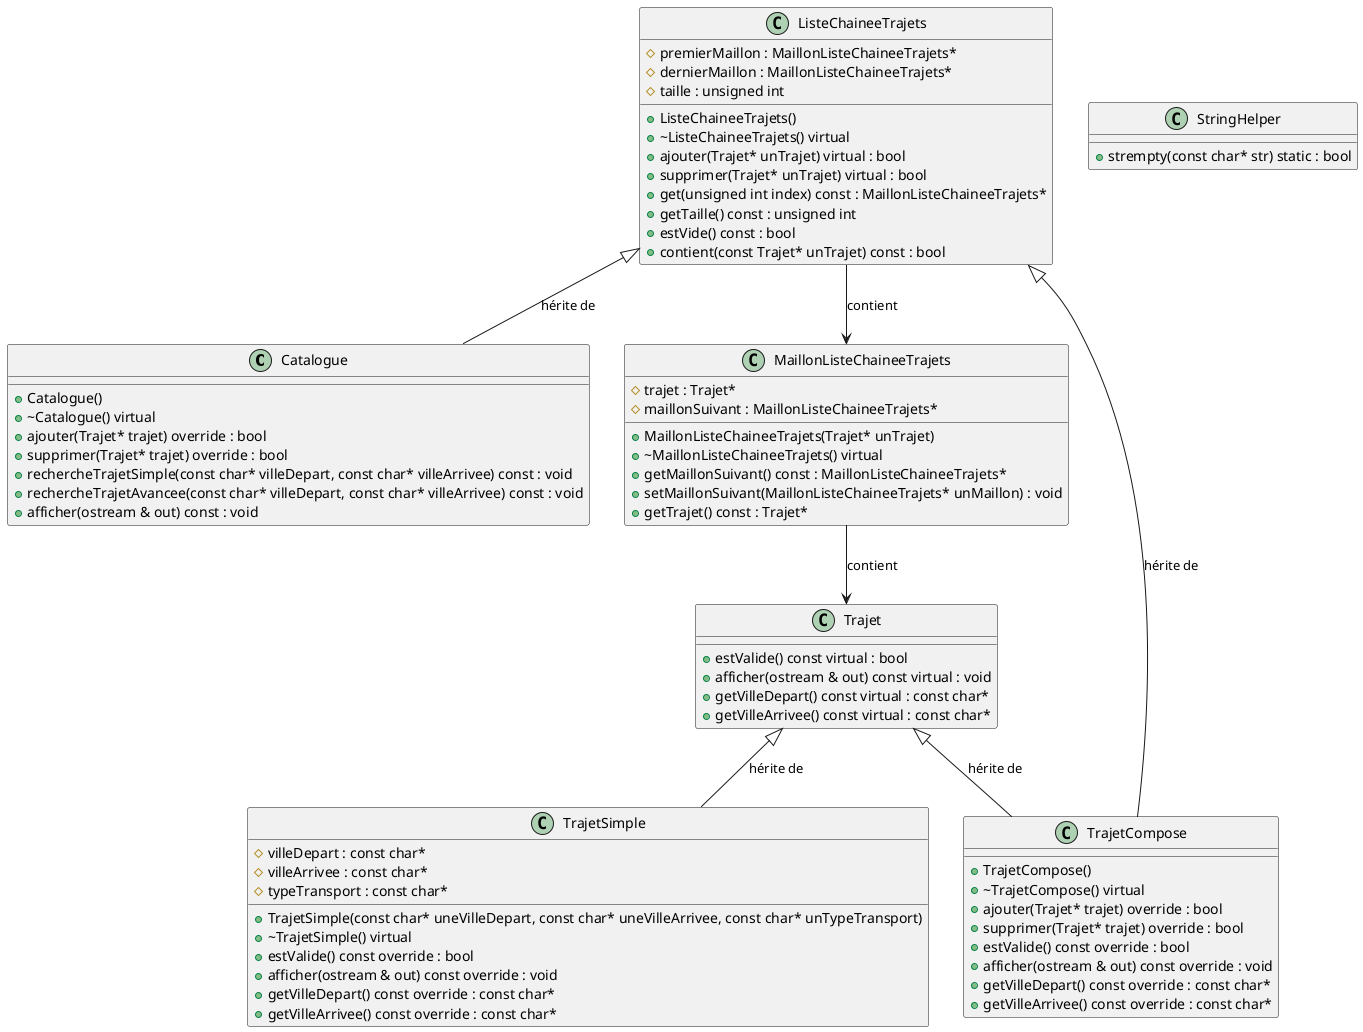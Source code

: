 @startuml

class Catalogue {
  +Catalogue()
  +~Catalogue() virtual
  +ajouter(Trajet* trajet) override : bool
  +supprimer(Trajet* trajet) override : bool
  +rechercheTrajetSimple(const char* villeDepart, const char* villeArrivee) const : void
  +rechercheTrajetAvancee(const char* villeDepart, const char* villeArrivee) const : void
  +afficher(ostream & out) const : void
}

class ListeChaineeTrajets {
  #premierMaillon : MaillonListeChaineeTrajets*
  #dernierMaillon : MaillonListeChaineeTrajets*
  #taille : unsigned int
  +ListeChaineeTrajets()
  +~ListeChaineeTrajets() virtual
  +ajouter(Trajet* unTrajet) virtual : bool
  +supprimer(Trajet* unTrajet) virtual : bool
  +get(unsigned int index) const : MaillonListeChaineeTrajets*
  +getTaille() const : unsigned int
  +estVide() const : bool
  +contient(const Trajet* unTrajet) const : bool
}

class MaillonListeChaineeTrajets {
  #trajet : Trajet*
  #maillonSuivant : MaillonListeChaineeTrajets*
  +MaillonListeChaineeTrajets(Trajet* unTrajet)
  +~MaillonListeChaineeTrajets() virtual
  +getMaillonSuivant() const : MaillonListeChaineeTrajets*
  +setMaillonSuivant(MaillonListeChaineeTrajets* unMaillon) : void
  +getTrajet() const : Trajet*
}

class StringHelper {
  +strempty(const char* str) static : bool
}

class Trajet {
  +estValide() const virtual : bool
  +afficher(ostream & out) const virtual : void
  +getVilleDepart() const virtual : const char*
  +getVilleArrivee() const virtual : const char*
}

class TrajetCompose  {
  +TrajetCompose()
  +~TrajetCompose() virtual
  +ajouter(Trajet* trajet) override : bool
  +supprimer(Trajet* trajet) override : bool
  +estValide() const override : bool
  +afficher(ostream & out) const override : void
  +getVilleDepart() const override : const char*
  +getVilleArrivee() const override : const char*
}

class TrajetSimple {
  #villeDepart : const char*
  #villeArrivee : const char*
  #typeTransport : const char*
  +TrajetSimple(const char* uneVilleDepart, const char* uneVilleArrivee, const char* unTypeTransport)
  +~TrajetSimple() virtual
  +estValide() const override : bool
  +afficher(ostream & out) const override : void
  +getVilleDepart() const override : const char*
  +getVilleArrivee() const override : const char*
}

ListeChaineeTrajets <|-- Catalogue : "hérite de"

Trajet <|-- TrajetSimple : "hérite de"

Trajet <|-- TrajetCompose : "hérite de"

ListeChaineeTrajets <|-- TrajetCompose : "hérite de"

ListeChaineeTrajets --> MaillonListeChaineeTrajets : "contient"

MaillonListeChaineeTrajets --> Trajet : "contient"

@enduml
